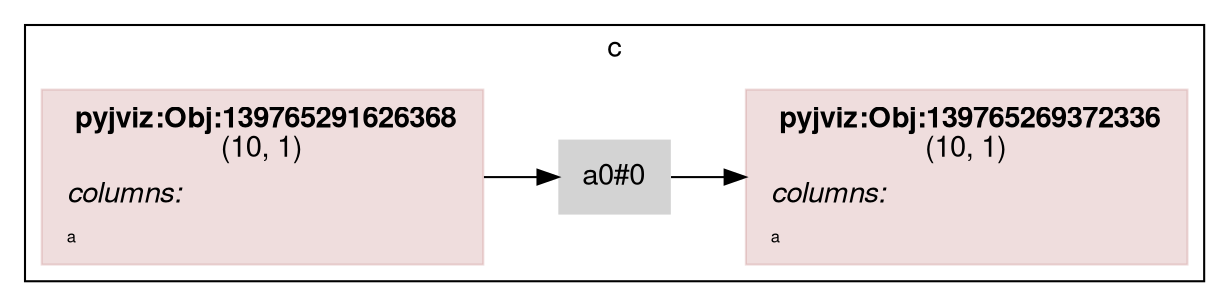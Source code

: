 
    digraph G {
    rankdir = "LR"
    fontname="Helvetica,Arial,sans-serif"
    node [ 
      style=filled
      shape=rect
      pencolor="#00000044" // frames color
      fontname="Helvetica,Arial,sans-serif"
      shape=plaintext
    ]
    edge [fontname="Helvetica,Arial,sans-serif"]    
    

        subgraph cluster_7982109652864855260 {
          label = "c";
        

            node_6562411408775726402 [
                color="#88000022"
                shape = rect
                label = <<table border="0" cellborder="0" cellspacing="0" cellpadding="4">
                         <tr> <td> <b>pyjviz:Obj:139765291626368</b><br/>(10, 1)</td> </tr>
                         <tr> <td align="left"><i>columns:</i><br align="left"/></td></tr>
                <tr><td align="left"><FONT POINT-SIZE="8px">a</FONT></td></tr>
                         </table>>
                ];

            

            node_4494822578168143580 [
                color="#88000022"
                shape = rect
                label = <<table border="0" cellborder="0" cellspacing="0" cellpadding="4">
                         <tr> <td> <b>pyjviz:Obj:139765269372336</b><br/>(10, 1)</td> </tr>
                         <tr> <td align="left"><i>columns:</i><br align="left"/></td></tr>
                <tr><td align="left"><FONT POINT-SIZE="8px">a</FONT></td></tr>
                         </table>>
                ];

            

            node_9086322712195601216 [ label = "a0#0" ];
            
}

            node_6562411408775726402 -> node_9086322712195601216;
            node_9086322712195601216 -> node_4494822578168143580;
            
}
